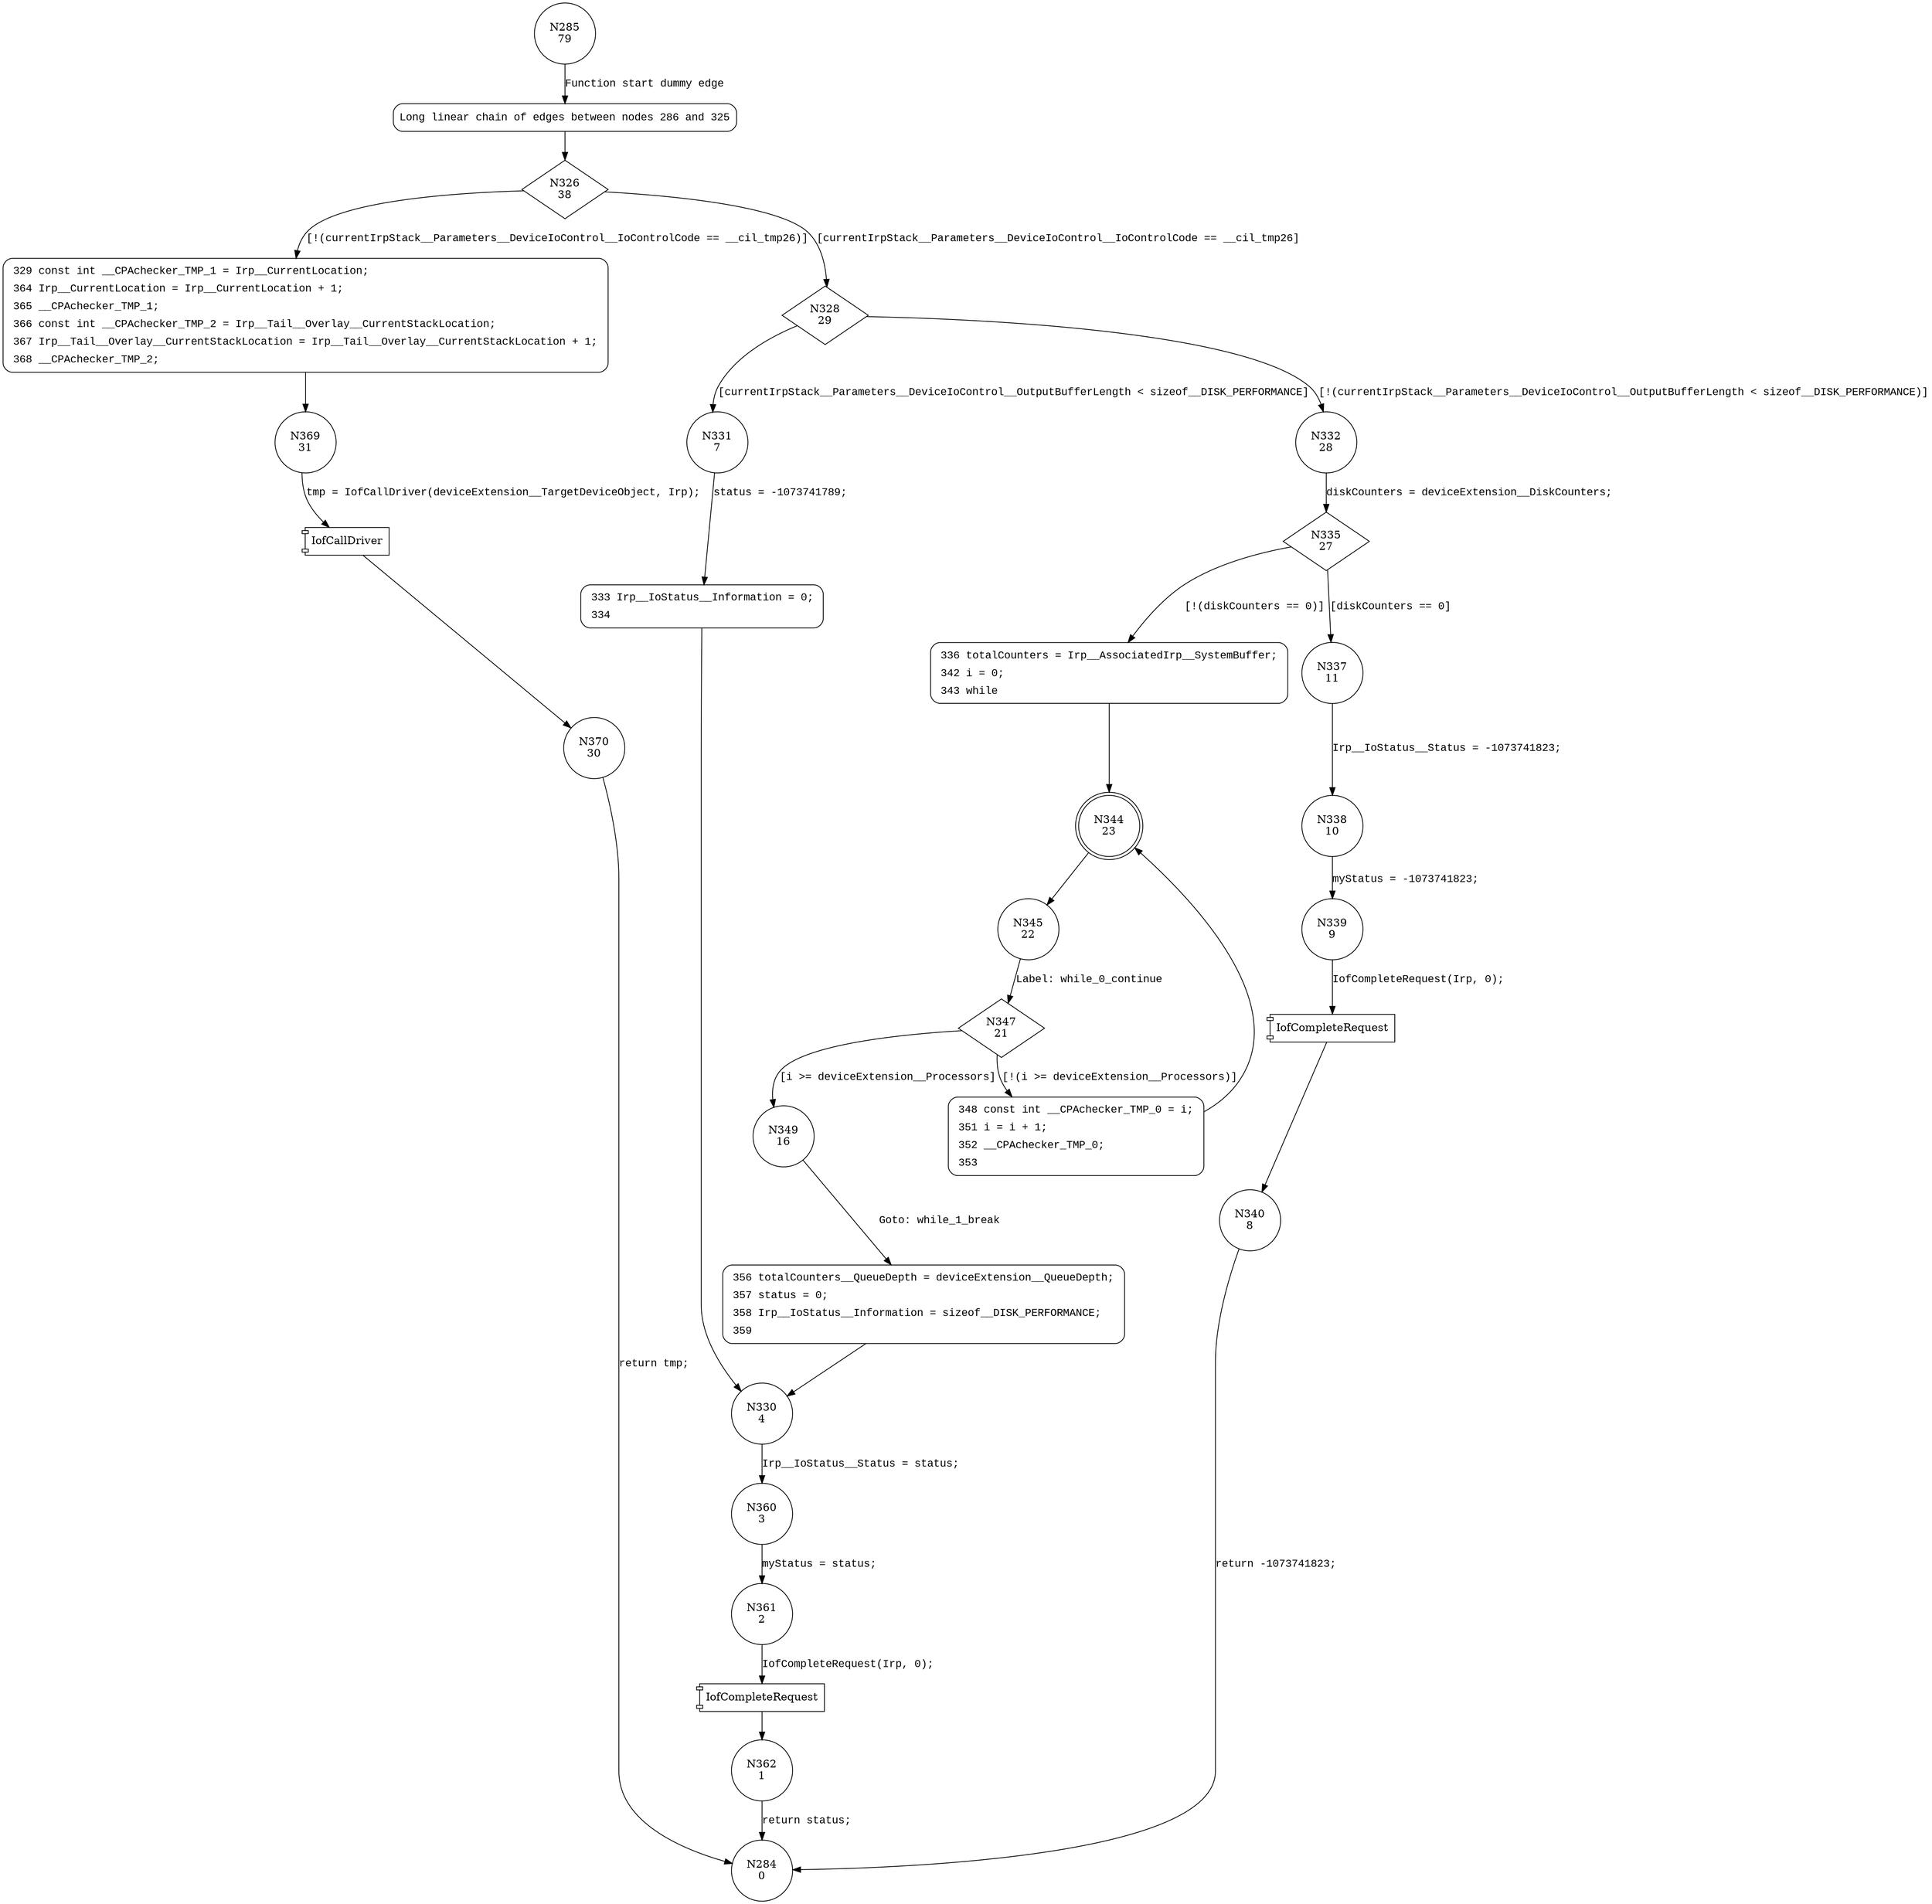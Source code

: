 digraph DiskPerfDeviceControl {
285 [shape="circle" label="N285\n79"]
286 [shape="circle" label="N286\n78"]
326 [shape="diamond" label="N326\n38"]
328 [shape="diamond" label="N328\n29"]
329 [shape="circle" label="N329\n37"]
369 [shape="circle" label="N369\n31"]
370 [shape="circle" label="N370\n30"]
331 [shape="circle" label="N331\n7"]
332 [shape="circle" label="N332\n28"]
335 [shape="diamond" label="N335\n27"]
337 [shape="circle" label="N337\n11"]
336 [shape="circle" label="N336\n26"]
344 [shape="doublecircle" label="N344\n23"]
345 [shape="circle" label="N345\n22"]
347 [shape="diamond" label="N347\n21"]
349 [shape="circle" label="N349\n16"]
348 [shape="circle" label="N348\n20"]
356 [shape="circle" label="N356\n15"]
330 [shape="circle" label="N330\n4"]
360 [shape="circle" label="N360\n3"]
361 [shape="circle" label="N361\n2"]
362 [shape="circle" label="N362\n1"]
338 [shape="circle" label="N338\n10"]
339 [shape="circle" label="N339\n9"]
340 [shape="circle" label="N340\n8"]
333 [shape="circle" label="N333\n6"]
284 [shape="circle" label="N284\n0"]
286 [style="filled,bold" penwidth="1" fillcolor="white" fontname="Courier New" shape="Mrecord" label="Long linear chain of edges between nodes 286 and 325"]
286 -> 326[label=""]
329 [style="filled,bold" penwidth="1" fillcolor="white" fontname="Courier New" shape="Mrecord" label=<<table border="0" cellborder="0" cellpadding="3" bgcolor="white"><tr><td align="right">329</td><td align="left">const int __CPAchecker_TMP_1 = Irp__CurrentLocation;</td></tr><tr><td align="right">364</td><td align="left">Irp__CurrentLocation = Irp__CurrentLocation + 1;</td></tr><tr><td align="right">365</td><td align="left">__CPAchecker_TMP_1;</td></tr><tr><td align="right">366</td><td align="left">const int __CPAchecker_TMP_2 = Irp__Tail__Overlay__CurrentStackLocation;</td></tr><tr><td align="right">367</td><td align="left">Irp__Tail__Overlay__CurrentStackLocation = Irp__Tail__Overlay__CurrentStackLocation + 1;</td></tr><tr><td align="right">368</td><td align="left">__CPAchecker_TMP_2;</td></tr></table>>]
329 -> 369[label=""]
336 [style="filled,bold" penwidth="1" fillcolor="white" fontname="Courier New" shape="Mrecord" label=<<table border="0" cellborder="0" cellpadding="3" bgcolor="white"><tr><td align="right">336</td><td align="left">totalCounters = Irp__AssociatedIrp__SystemBuffer;</td></tr><tr><td align="right">342</td><td align="left">i = 0;</td></tr><tr><td align="right">343</td><td align="left">while</td></tr></table>>]
336 -> 344[label=""]
348 [style="filled,bold" penwidth="1" fillcolor="white" fontname="Courier New" shape="Mrecord" label=<<table border="0" cellborder="0" cellpadding="3" bgcolor="white"><tr><td align="right">348</td><td align="left">const int __CPAchecker_TMP_0 = i;</td></tr><tr><td align="right">351</td><td align="left">i = i + 1;</td></tr><tr><td align="right">352</td><td align="left">__CPAchecker_TMP_0;</td></tr><tr><td align="right">353</td><td align="left"></td></tr></table>>]
348 -> 344[label=""]
356 [style="filled,bold" penwidth="1" fillcolor="white" fontname="Courier New" shape="Mrecord" label=<<table border="0" cellborder="0" cellpadding="3" bgcolor="white"><tr><td align="right">356</td><td align="left">totalCounters__QueueDepth = deviceExtension__QueueDepth;</td></tr><tr><td align="right">357</td><td align="left">status = 0;</td></tr><tr><td align="right">358</td><td align="left">Irp__IoStatus__Information = sizeof__DISK_PERFORMANCE;</td></tr><tr><td align="right">359</td><td align="left"></td></tr></table>>]
356 -> 330[label=""]
333 [style="filled,bold" penwidth="1" fillcolor="white" fontname="Courier New" shape="Mrecord" label=<<table border="0" cellborder="0" cellpadding="3" bgcolor="white"><tr><td align="right">333</td><td align="left">Irp__IoStatus__Information = 0;</td></tr><tr><td align="right">334</td><td align="left"></td></tr></table>>]
333 -> 330[label=""]
285 -> 286 [label="Function start dummy edge" fontname="Courier New"]
326 -> 328 [label="[currentIrpStack__Parameters__DeviceIoControl__IoControlCode == __cil_tmp26]" fontname="Courier New"]
326 -> 329 [label="[!(currentIrpStack__Parameters__DeviceIoControl__IoControlCode == __cil_tmp26)]" fontname="Courier New"]
100044 [shape="component" label="IofCallDriver"]
369 -> 100044 [label="tmp = IofCallDriver(deviceExtension__TargetDeviceObject, Irp);" fontname="Courier New"]
100044 -> 370 [label="" fontname="Courier New"]
328 -> 331 [label="[currentIrpStack__Parameters__DeviceIoControl__OutputBufferLength < sizeof__DISK_PERFORMANCE]" fontname="Courier New"]
328 -> 332 [label="[!(currentIrpStack__Parameters__DeviceIoControl__OutputBufferLength < sizeof__DISK_PERFORMANCE)]" fontname="Courier New"]
335 -> 337 [label="[diskCounters == 0]" fontname="Courier New"]
335 -> 336 [label="[!(diskCounters == 0)]" fontname="Courier New"]
344 -> 345 [label="" fontname="Courier New"]
347 -> 349 [label="[i >= deviceExtension__Processors]" fontname="Courier New"]
347 -> 348 [label="[!(i >= deviceExtension__Processors)]" fontname="Courier New"]
349 -> 356 [label="Goto: while_1_break" fontname="Courier New"]
330 -> 360 [label="Irp__IoStatus__Status = status;" fontname="Courier New"]
100045 [shape="component" label="IofCompleteRequest"]
361 -> 100045 [label="IofCompleteRequest(Irp, 0);" fontname="Courier New"]
100045 -> 362 [label="" fontname="Courier New"]
337 -> 338 [label="Irp__IoStatus__Status = -1073741823;" fontname="Courier New"]
100046 [shape="component" label="IofCompleteRequest"]
339 -> 100046 [label="IofCompleteRequest(Irp, 0);" fontname="Courier New"]
100046 -> 340 [label="" fontname="Courier New"]
331 -> 333 [label="status = -1073741789;" fontname="Courier New"]
370 -> 284 [label="return tmp;" fontname="Courier New"]
332 -> 335 [label="diskCounters = deviceExtension__DiskCounters;" fontname="Courier New"]
345 -> 347 [label="Label: while_0_continue" fontname="Courier New"]
360 -> 361 [label="myStatus = status;" fontname="Courier New"]
362 -> 284 [label="return status;" fontname="Courier New"]
338 -> 339 [label="myStatus = -1073741823;" fontname="Courier New"]
340 -> 284 [label="return -1073741823;" fontname="Courier New"]
}
